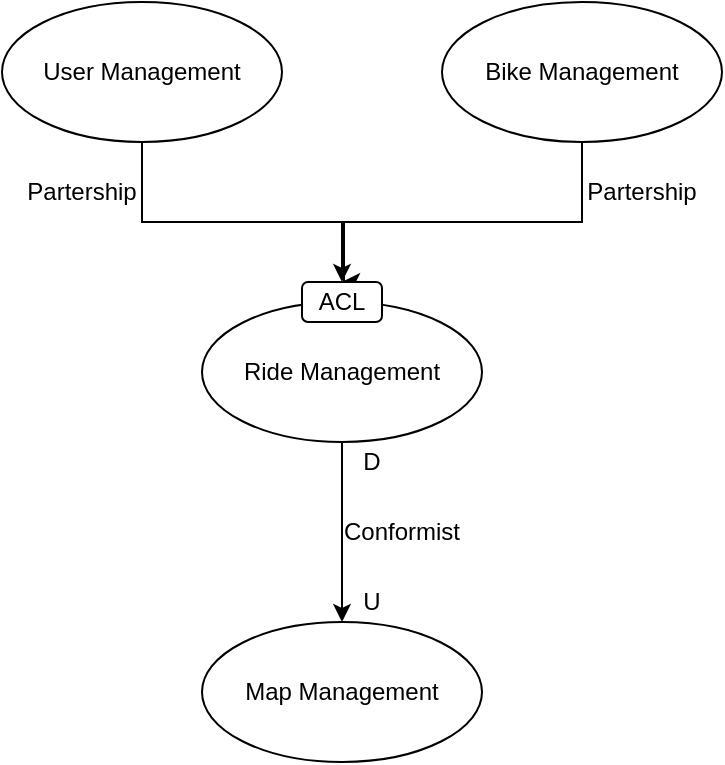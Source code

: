 <mxfile version="25.0.1">
  <diagram name="Pagina-1" id="xdIivekC0FsTY3R17vXH">
    <mxGraphModel dx="1050" dy="557" grid="1" gridSize="10" guides="1" tooltips="1" connect="1" arrows="1" fold="1" page="1" pageScale="1" pageWidth="827" pageHeight="1169" math="0" shadow="0">
      <root>
        <mxCell id="0" />
        <mxCell id="1" parent="0" />
        <mxCell id="ydpzaj2xB8HC-2rXMy2J-19" style="edgeStyle=orthogonalEdgeStyle;rounded=0;orthogonalLoop=1;jettySize=auto;html=1;exitX=0.5;exitY=1;exitDx=0;exitDy=0;entryX=0.5;entryY=0;entryDx=0;entryDy=0;" edge="1" parent="1" source="ydpzaj2xB8HC-2rXMy2J-1" target="ydpzaj2xB8HC-2rXMy2J-15">
          <mxGeometry relative="1" as="geometry">
            <Array as="points">
              <mxPoint x="170" y="160" />
              <mxPoint x="270" y="160" />
            </Array>
          </mxGeometry>
        </mxCell>
        <mxCell id="ydpzaj2xB8HC-2rXMy2J-1" value="User Management" style="ellipse;whiteSpace=wrap;html=1;" vertex="1" parent="1">
          <mxGeometry x="100" y="50" width="140" height="70" as="geometry" />
        </mxCell>
        <mxCell id="ydpzaj2xB8HC-2rXMy2J-4" value="Map Management" style="ellipse;whiteSpace=wrap;html=1;" vertex="1" parent="1">
          <mxGeometry x="200" y="360" width="140" height="70" as="geometry" />
        </mxCell>
        <mxCell id="ydpzaj2xB8HC-2rXMy2J-20" style="edgeStyle=orthogonalEdgeStyle;rounded=0;orthogonalLoop=1;jettySize=auto;html=1;exitX=0.5;exitY=1;exitDx=0;exitDy=0;" edge="1" parent="1" source="ydpzaj2xB8HC-2rXMy2J-10">
          <mxGeometry relative="1" as="geometry">
            <mxPoint x="270" y="190" as="targetPoint" />
            <Array as="points">
              <mxPoint x="390" y="160" />
              <mxPoint x="271" y="160" />
            </Array>
          </mxGeometry>
        </mxCell>
        <mxCell id="ydpzaj2xB8HC-2rXMy2J-10" value="Bike Management" style="ellipse;whiteSpace=wrap;html=1;" vertex="1" parent="1">
          <mxGeometry x="320" y="50" width="140" height="70" as="geometry" />
        </mxCell>
        <mxCell id="ydpzaj2xB8HC-2rXMy2J-14" style="edgeStyle=orthogonalEdgeStyle;rounded=0;orthogonalLoop=1;jettySize=auto;html=1;exitX=0.5;exitY=1;exitDx=0;exitDy=0;entryX=0.5;entryY=0;entryDx=0;entryDy=0;" edge="1" parent="1" source="ydpzaj2xB8HC-2rXMy2J-11" target="ydpzaj2xB8HC-2rXMy2J-4">
          <mxGeometry relative="1" as="geometry" />
        </mxCell>
        <mxCell id="ydpzaj2xB8HC-2rXMy2J-11" value="Ride Management" style="ellipse;whiteSpace=wrap;html=1;" vertex="1" parent="1">
          <mxGeometry x="200" y="200" width="140" height="70" as="geometry" />
        </mxCell>
        <mxCell id="ydpzaj2xB8HC-2rXMy2J-15" value="" style="rounded=1;whiteSpace=wrap;html=1;" vertex="1" parent="1">
          <mxGeometry x="250" y="190" width="40" height="20" as="geometry" />
        </mxCell>
        <mxCell id="ydpzaj2xB8HC-2rXMy2J-16" value="ACL" style="text;html=1;align=center;verticalAlign=middle;whiteSpace=wrap;rounded=0;" vertex="1" parent="1">
          <mxGeometry x="255" y="192.5" width="30" height="15" as="geometry" />
        </mxCell>
        <mxCell id="ydpzaj2xB8HC-2rXMy2J-21" value="Conformist" style="text;html=1;align=center;verticalAlign=middle;whiteSpace=wrap;rounded=0;" vertex="1" parent="1">
          <mxGeometry x="270" y="300" width="60" height="30" as="geometry" />
        </mxCell>
        <mxCell id="ydpzaj2xB8HC-2rXMy2J-22" value="D" style="text;html=1;align=center;verticalAlign=middle;whiteSpace=wrap;rounded=0;" vertex="1" parent="1">
          <mxGeometry x="270" y="270" width="30" height="20" as="geometry" />
        </mxCell>
        <mxCell id="ydpzaj2xB8HC-2rXMy2J-23" value="U" style="text;html=1;align=center;verticalAlign=middle;whiteSpace=wrap;rounded=0;" vertex="1" parent="1">
          <mxGeometry x="270" y="340" width="30" height="20" as="geometry" />
        </mxCell>
        <mxCell id="ydpzaj2xB8HC-2rXMy2J-24" value="Partership" style="text;html=1;align=center;verticalAlign=middle;whiteSpace=wrap;rounded=0;" vertex="1" parent="1">
          <mxGeometry x="110" y="130" width="60" height="30" as="geometry" />
        </mxCell>
        <mxCell id="ydpzaj2xB8HC-2rXMy2J-25" value="Partership" style="text;html=1;align=center;verticalAlign=middle;whiteSpace=wrap;rounded=0;" vertex="1" parent="1">
          <mxGeometry x="390" y="130" width="60" height="30" as="geometry" />
        </mxCell>
      </root>
    </mxGraphModel>
  </diagram>
</mxfile>
